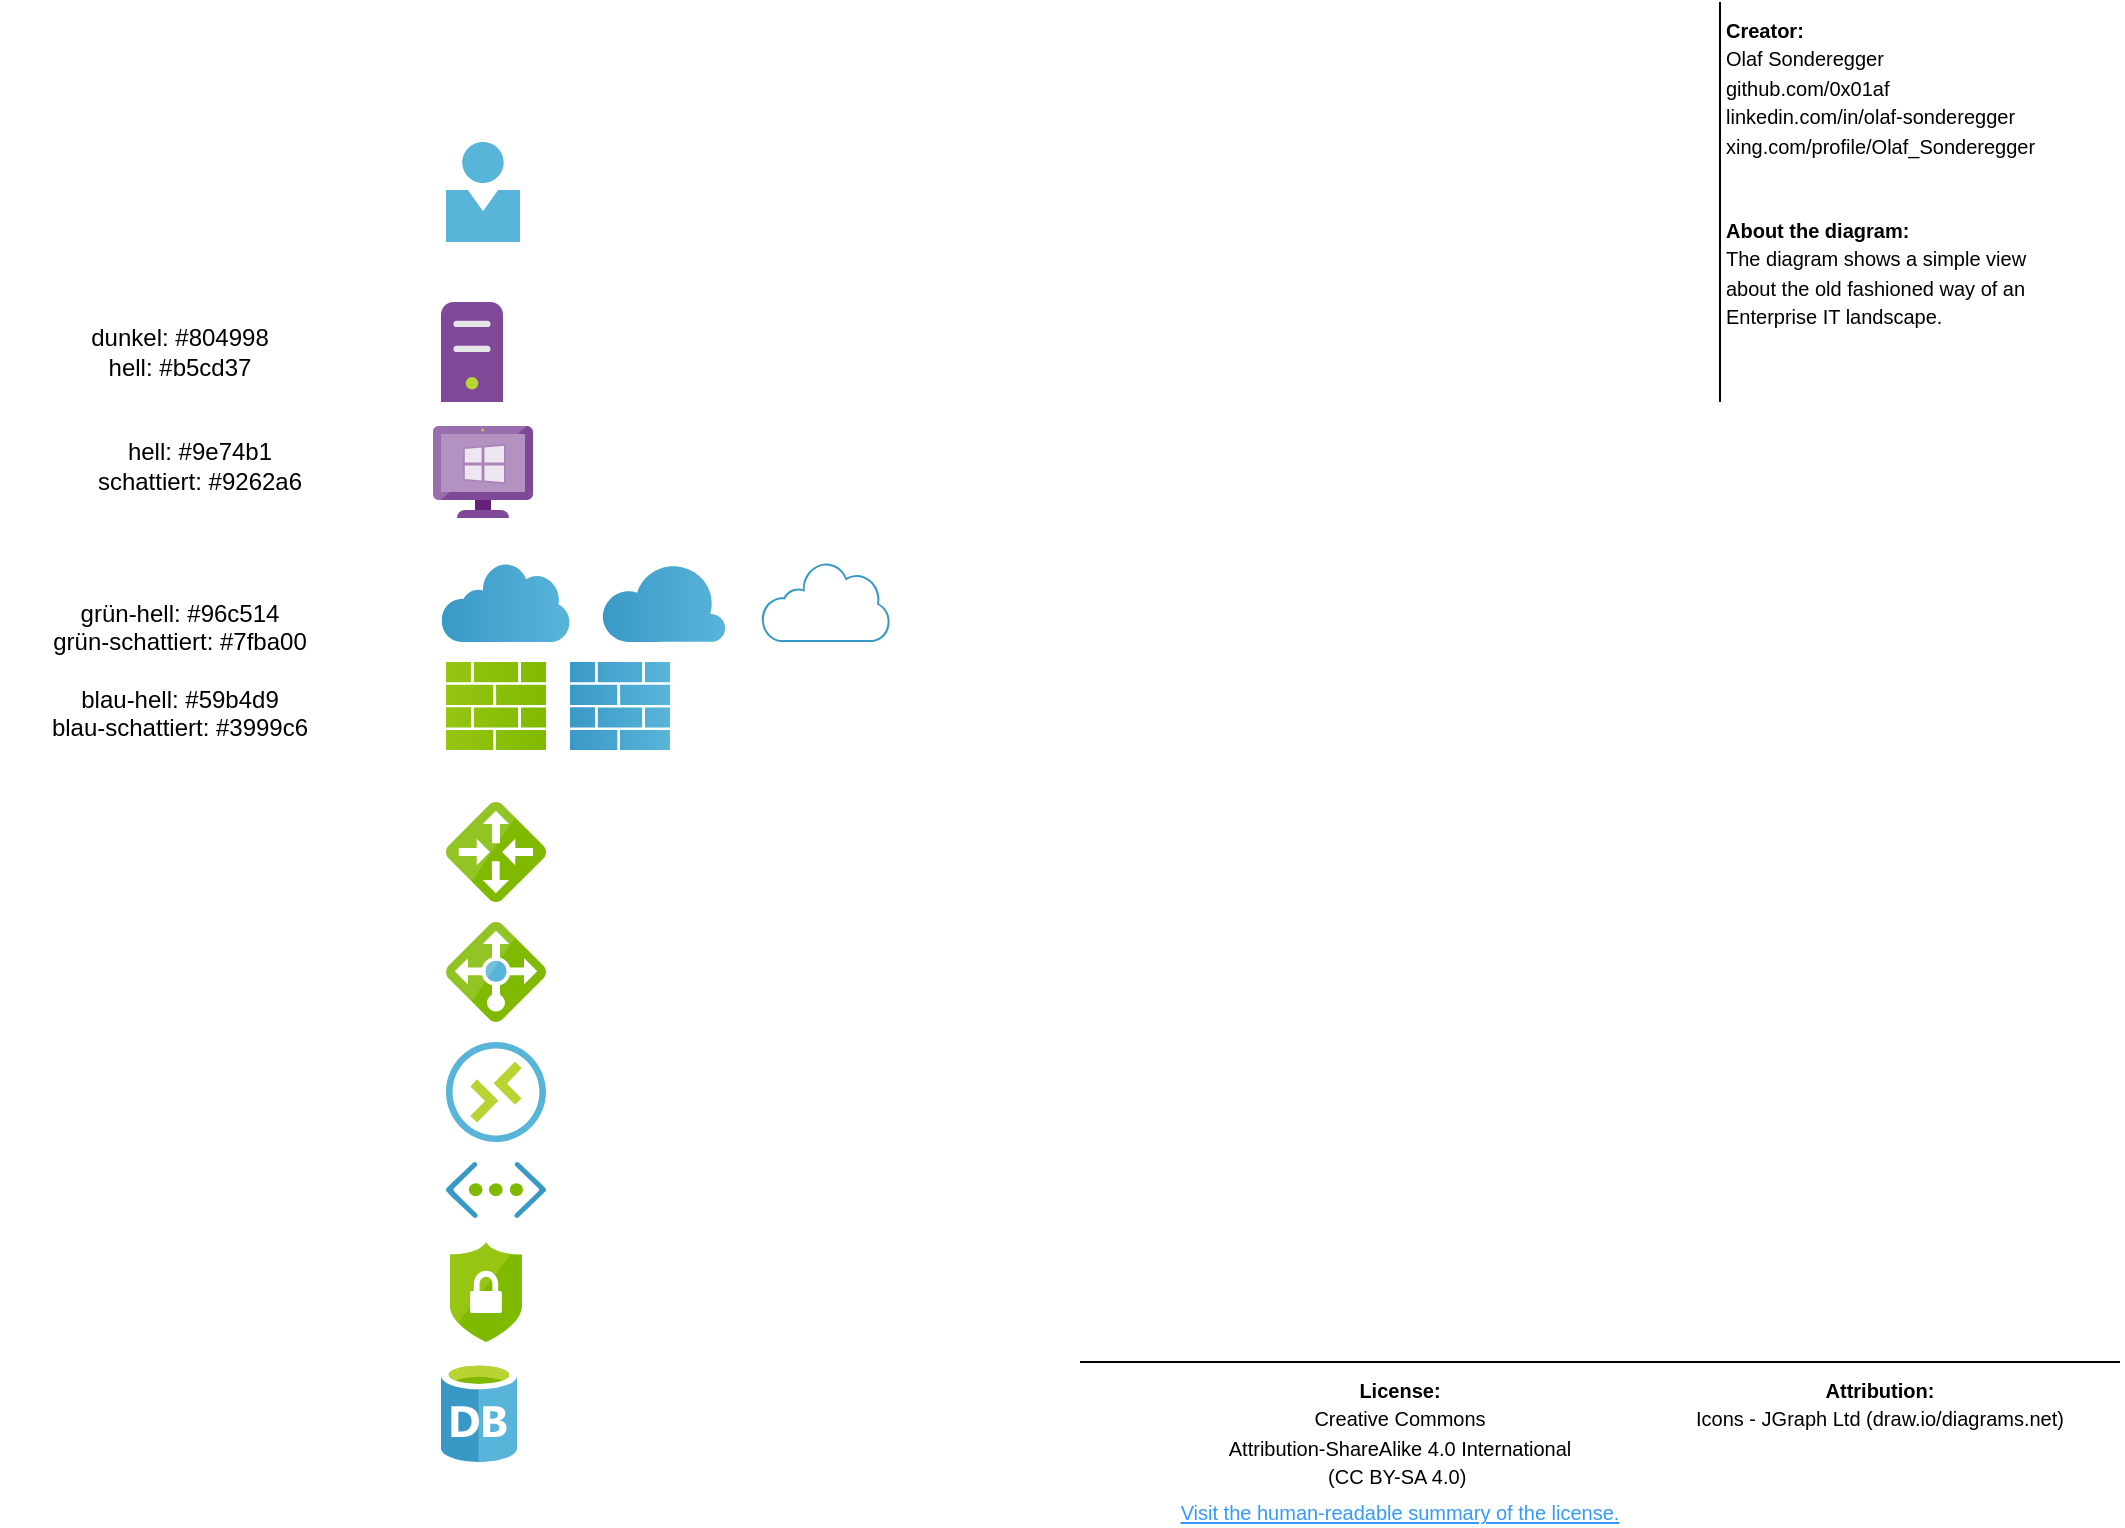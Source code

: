 <mxfile compressed="false" version="14.5.1" type="device">
  <diagram id="ZVO0Fhur35JR0YGxQ9UY" name="Seite-1">
    <mxGraphModel dx="1086" dy="806" grid="1" gridSize="10" guides="1" tooltips="1" connect="1" arrows="1" fold="1" page="1" pageScale="1" pageWidth="1169" pageHeight="827" math="0" shadow="0">
      <root>
        <object label="" about-the-diagram="The diagram shows a simple view about the old fashioned way of an Enterprise IT landscape." attribution="Icons - JGraph Ltd (draw.io/diagrams.net)&#xa;" id="0">
          <mxCell />
        </object>
        <mxCell id="1" value="Diagram" style="" parent="0" />
        <object label="" placeholders="1" id="Us0tkAonbupxkOzrzS68-10">
          <mxCell style="group;sketch=0;editable=0;resizable=0;" parent="1" vertex="1" connectable="0">
            <mxGeometry x="960" y="40" width="161" height="200" as="geometry" />
          </mxCell>
        </object>
        <mxCell id="Us0tkAonbupxkOzrzS68-3" value="&lt;font style=&quot;font-size: 10px&quot;&gt;&lt;b&gt;Creator:&lt;/b&gt;&lt;br&gt;Olaf Sonderegger&lt;br&gt;github.com/0x01af&lt;br&gt;linkedin.com/in/olaf-sonderegger&lt;br&gt;xing.com/profile/Olaf_Sonderegger&lt;span&gt;&lt;br&gt;&lt;/span&gt;&lt;/font&gt;" style="text;html=1;strokeColor=none;fillColor=none;align=left;verticalAlign=top;whiteSpace=wrap;rounded=0;sketch=0;editable=0;" parent="Us0tkAonbupxkOzrzS68-10" vertex="1">
          <mxGeometry x="1" width="160" height="80" as="geometry" />
        </mxCell>
        <mxCell id="Us0tkAonbupxkOzrzS68-5" value="" style="endArrow=none;html=1;fontColor=#3399FF;sketch=0;editable=0;" parent="Us0tkAonbupxkOzrzS68-10" edge="1">
          <mxGeometry width="50" height="50" as="geometry">
            <mxPoint as="sourcePoint" />
            <mxPoint y="200" as="targetPoint" />
          </mxGeometry>
        </mxCell>
        <object label="&lt;font style=&quot;font-size: 10px&quot;&gt;&lt;b&gt;About the diagram:&lt;/b&gt;&lt;br&gt;%about-the-diagram%&lt;span&gt;&lt;br&gt;&lt;/span&gt;&lt;/font&gt;" placeholders="1" id="Us0tkAonbupxkOzrzS68-6">
          <mxCell style="text;html=1;strokeColor=none;fillColor=none;align=left;verticalAlign=top;whiteSpace=wrap;rounded=0;sketch=0;editable=0;" parent="Us0tkAonbupxkOzrzS68-10" vertex="1">
            <mxGeometry x="1" y="100" width="160" height="80" as="geometry" />
          </mxCell>
        </object>
        <object label="" placeholders="1" id="Us0tkAonbupxkOzrzS68-23">
          <mxCell style="group;resizable=0;editable=0;" parent="1" vertex="1" connectable="0">
            <mxGeometry x="640" y="720" width="520" height="80" as="geometry" />
          </mxCell>
        </object>
        <mxCell id="Us0tkAonbupxkOzrzS68-1" value="&lt;font style=&quot;font-size: 10px&quot;&gt;&lt;b&gt;License:&lt;/b&gt;&lt;br&gt;Creative Commons&lt;br&gt;&lt;span&gt;Attribution-ShareAlike 4.0 International&lt;br&gt;&lt;/span&gt;&lt;span&gt;(CC BY-SA 4.0)&amp;nbsp;&lt;/span&gt;&lt;span&gt;&lt;br&gt;&lt;/span&gt;&lt;/font&gt;" style="text;html=1;strokeColor=none;fillColor=none;align=center;verticalAlign=top;whiteSpace=wrap;rounded=0;" parent="Us0tkAonbupxkOzrzS68-23" vertex="1">
          <mxGeometry x="40" width="240" height="70" as="geometry" />
        </mxCell>
        <UserObject label="&lt;font style=&quot;font-size: 10px&quot;&gt;Visit the&amp;nbsp;&lt;span class=&quot;summary&quot;&gt;human-readable summary of the license.&lt;/span&gt;&lt;/font&gt;" link="https://creativecommons.org/licenses/by-sa/4.0/deed.en" linkTarget="_blank" id="Us0tkAonbupxkOzrzS68-2">
          <mxCell style="text;whiteSpace=wrap;html=1;rounded=0;align=center;verticalAlign=middle;fontColor=#3399FF;fontStyle=4" parent="Us0tkAonbupxkOzrzS68-23" vertex="1">
            <mxGeometry x="40" y="70" width="240" height="10" as="geometry" />
          </mxCell>
        </UserObject>
        <mxCell id="Us0tkAonbupxkOzrzS68-4" value="" style="endArrow=none;html=1;fontColor=#3399FF;entryX=1;entryY=0;entryDx=0;entryDy=0;" parent="Us0tkAonbupxkOzrzS68-23" target="Us0tkAonbupxkOzrzS68-16" edge="1">
          <mxGeometry width="50" height="50" as="geometry">
            <mxPoint as="sourcePoint" />
            <mxPoint x="520" y="-10" as="targetPoint" />
          </mxGeometry>
        </mxCell>
        <object label="&lt;font style=&quot;font-size: 10px&quot;&gt;&lt;b&gt;Attribution:&lt;br&gt;&lt;/b&gt;&lt;span&gt;%attribution%&lt;br&gt;&lt;/span&gt;&lt;/font&gt;" placeholders="1" id="Us0tkAonbupxkOzrzS68-16">
          <mxCell style="text;html=1;strokeColor=none;fillColor=none;align=center;verticalAlign=top;whiteSpace=wrap;rounded=0;" parent="Us0tkAonbupxkOzrzS68-23" vertex="1">
            <mxGeometry x="280" width="240" height="80" as="geometry" />
          </mxCell>
        </object>
        <mxCell id="Us0tkAonbupxkOzrzS68-25" value="" style="aspect=fixed;html=1;points=[];align=center;image;fontSize=12;image=img/lib/mscae/Virtual_Network.svg;" parent="1" vertex="1">
          <mxGeometry x="323" y="620" width="50" height="28.0" as="geometry" />
        </mxCell>
        <mxCell id="Us0tkAonbupxkOzrzS68-26" value="" style="aspect=fixed;html=1;points=[];align=center;image;fontSize=12;image=img/lib/mscae/Connections.svg;" parent="1" vertex="1">
          <mxGeometry x="323" y="560" width="50" height="50" as="geometry" />
        </mxCell>
        <mxCell id="Us0tkAonbupxkOzrzS68-27" value="" style="aspect=fixed;html=1;points=[];align=center;image;fontSize=12;image=img/lib/mscae/Local_Network_Gateways.svg;" parent="1" vertex="1">
          <mxGeometry x="323" y="440" width="50" height="50" as="geometry" />
        </mxCell>
        <mxCell id="Us0tkAonbupxkOzrzS68-28" value="" style="aspect=fixed;html=1;points=[];align=center;image;fontSize=12;image=img/lib/mscae/Load_Balancer_feature.svg;" parent="1" vertex="1">
          <mxGeometry x="323" y="500" width="50" height="50" as="geometry" />
        </mxCell>
        <mxCell id="Us0tkAonbupxkOzrzS68-34" value="" style="aspect=fixed;pointerEvents=1;shadow=0;dashed=0;html=1;labelPosition=center;verticalLabelPosition=bottom;verticalAlign=top;align=center;shape=mxgraph.mscae.enterprise.internet_hollow;fontColor=#3399FF;fillColor=#3999C6;strokeColor=none;" parent="1" vertex="1">
          <mxGeometry x="480.5" y="320" width="64.51" height="40" as="geometry" />
        </mxCell>
        <mxCell id="Us0tkAonbupxkOzrzS68-41" value="" style="aspect=fixed;html=1;points=[];align=center;image;fontSize=12;image=img/lib/mscae/Person.svg;" parent="1" vertex="1">
          <mxGeometry x="323" y="110" width="37" height="50" as="geometry" />
        </mxCell>
        <mxCell id="Us0tkAonbupxkOzrzS68-43" value="" style="aspect=fixed;html=1;points=[];align=center;image;fontSize=12;image=img/lib/mscae/Security_Center.svg;" parent="1" vertex="1">
          <mxGeometry x="325" y="660" width="36" height="50" as="geometry" />
        </mxCell>
        <mxCell id="Us0tkAonbupxkOzrzS68-44" value="" style="aspect=fixed;html=1;points=[];align=center;image;fontSize=12;image=img/lib/mscae/Non_Azure_Machine.svg;" parent="1" vertex="1">
          <mxGeometry x="320.5" y="190" width="31" height="50" as="geometry" />
        </mxCell>
        <mxCell id="Us0tkAonbupxkOzrzS68-45" value="" style="aspect=fixed;html=1;points=[];align=center;image;fontSize=12;image=img/lib/mscae/VM_Windows_Non_Azure.svg;" parent="1" vertex="1">
          <mxGeometry x="316.5" y="252" width="50" height="46" as="geometry" />
        </mxCell>
        <mxCell id="Us0tkAonbupxkOzrzS68-46" value="" style="aspect=fixed;html=1;points=[];align=center;image;fontSize=12;image=img/lib/mscae/Database_General.svg;" parent="1" vertex="1">
          <mxGeometry x="320.5" y="720" width="38" height="50" as="geometry" />
        </mxCell>
        <mxCell id="Us0tkAonbupxkOzrzS68-53" value="" style="aspect=fixed;pointerEvents=1;shadow=0;dashed=0;html=1;strokeColor=none;labelPosition=center;verticalLabelPosition=bottom;verticalAlign=top;align=center;shape=mxgraph.mscae.enterprise.firewall;fontColor=#3399FF;fillColor=#96c514;gradientDirection=east;gradientColor=#7fba00;" parent="1" vertex="1">
          <mxGeometry x="323" y="370" width="50" height="44" as="geometry" />
        </mxCell>
        <mxCell id="tBZh-2JJSkDy0qK88Oaw-1" value="hell: #9e74b1&lt;br&gt;schattiert: #9262a6" style="text;html=1;strokeColor=none;fillColor=none;align=center;verticalAlign=middle;whiteSpace=wrap;rounded=0;" vertex="1" parent="1">
          <mxGeometry x="110" y="252" width="180" height="40" as="geometry" />
        </mxCell>
        <mxCell id="tBZh-2JJSkDy0qK88Oaw-2" value="" style="aspect=fixed;pointerEvents=1;shadow=0;dashed=0;html=1;strokeColor=none;labelPosition=center;verticalLabelPosition=bottom;verticalAlign=top;align=center;shape=mxgraph.mscae.enterprise.internet;fontColor=#3399FF;gradientColor=#59b4d9;fillColor=#3999c6;gradientDirection=east;" vertex="1" parent="1">
          <mxGeometry x="320.5" y="320" width="64.52" height="40" as="geometry" />
        </mxCell>
        <mxCell id="tBZh-2JJSkDy0qK88Oaw-3" value="" style="aspect=fixed;pointerEvents=1;shadow=0;dashed=0;html=1;strokeColor=none;labelPosition=center;verticalLabelPosition=bottom;verticalAlign=top;align=center;fillColor=#3999c6;shape=mxgraph.azure.cloud;fontColor=#3399FF;gradientColor=#59b4d9;gradientDirection=east;" vertex="1" parent="1">
          <mxGeometry x="400.5" y="320" width="62.5" height="40" as="geometry" />
        </mxCell>
        <mxCell id="tBZh-2JJSkDy0qK88Oaw-5" value="" style="aspect=fixed;pointerEvents=1;shadow=0;dashed=0;html=1;strokeColor=none;labelPosition=center;verticalLabelPosition=bottom;verticalAlign=top;align=center;shape=mxgraph.mscae.enterprise.firewall;fontColor=#3399FF;fillColor=#3999c6;gradientDirection=east;gradientColor=#59b4d9;" vertex="1" parent="1">
          <mxGeometry x="385.02" y="370" width="50" height="44" as="geometry" />
        </mxCell>
        <mxCell id="tBZh-2JJSkDy0qK88Oaw-6" value="grün-hell: #96c514&lt;br&gt;grün-schattiert: #7fba00&lt;br&gt;&lt;br&gt;blau-hell: #59b4d9&lt;br&gt;blau-schattiert: #3999c6" style="text;html=1;strokeColor=none;fillColor=none;align=center;verticalAlign=middle;whiteSpace=wrap;rounded=0;" vertex="1" parent="1">
          <mxGeometry x="100" y="334" width="180" height="80" as="geometry" />
        </mxCell>
        <mxCell id="tBZh-2JJSkDy0qK88Oaw-8" value="dunkel: #804998&lt;br&gt;hell: #b5cd37" style="text;html=1;strokeColor=none;fillColor=none;align=center;verticalAlign=middle;whiteSpace=wrap;rounded=0;" vertex="1" parent="1">
          <mxGeometry x="100" y="200" width="180" height="30" as="geometry" />
        </mxCell>
      </root>
    </mxGraphModel>
  </diagram>
</mxfile>
